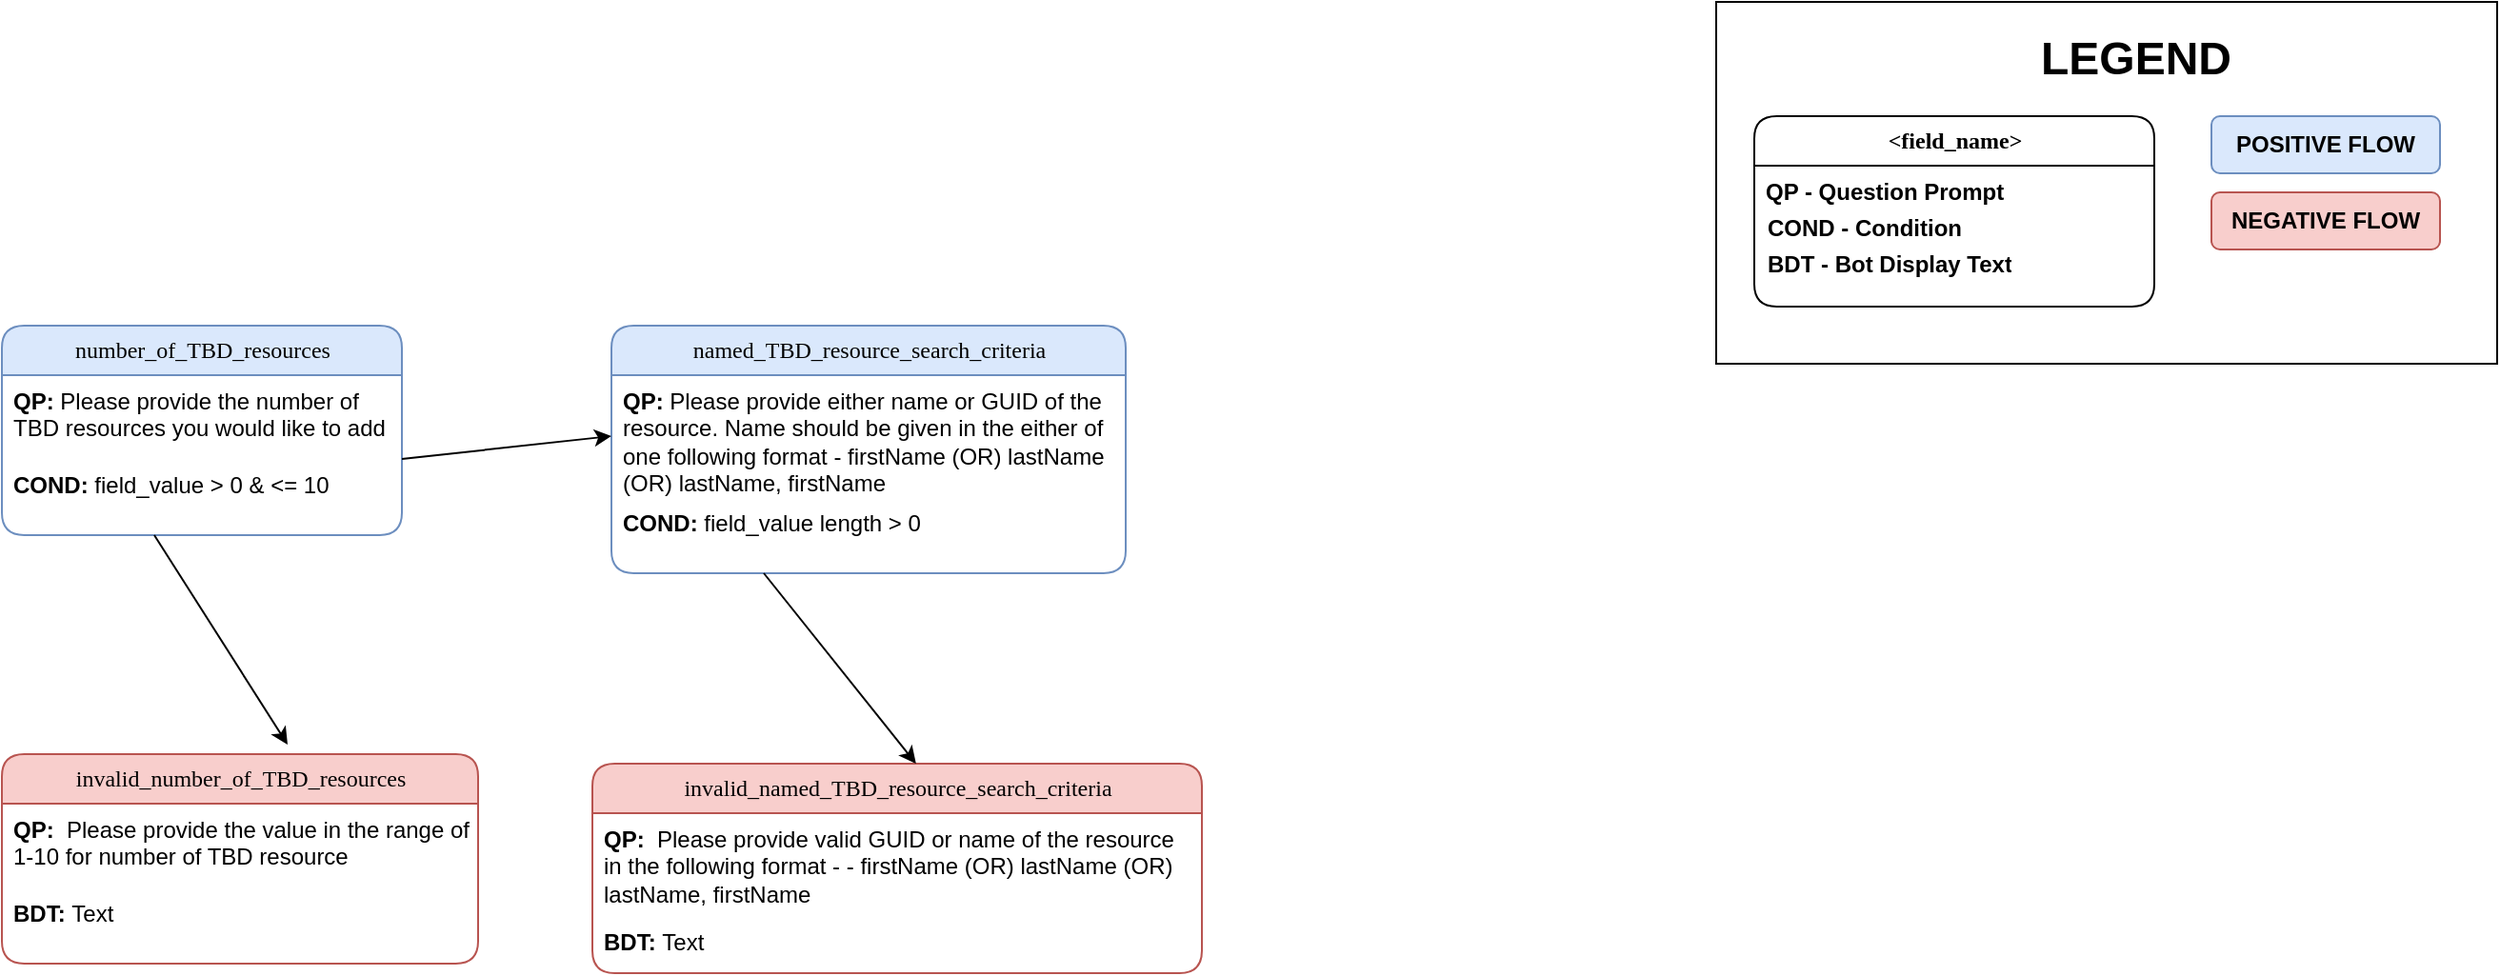 <mxfile version="26.0.4">
  <diagram name="Page-1" id="b520641d-4fe3-3701-9064-5fc419738815">
    <mxGraphModel dx="1306" dy="826" grid="1" gridSize="10" guides="1" tooltips="1" connect="1" arrows="1" fold="1" page="1" pageScale="1" pageWidth="4681" pageHeight="3300" background="none" math="0" shadow="0">
      <root>
        <mxCell id="0" />
        <mxCell id="1" parent="0" />
        <mxCell id="21ea969265ad0168-10" value="number_of_TBD_resources" style="swimlane;html=1;fontStyle=0;childLayout=stackLayout;horizontal=1;startSize=26;fillColor=#dae8fc;horizontalStack=0;resizeParent=1;resizeLast=0;collapsible=1;marginBottom=0;swimlaneFillColor=#ffffff;align=center;rounded=1;shadow=0;comic=0;labelBackgroundColor=none;strokeWidth=1;fontFamily=Verdana;fontSize=12;strokeColor=#6c8ebf;" parent="1" vertex="1">
          <mxGeometry x="150" y="200" width="210" height="110" as="geometry" />
        </mxCell>
        <mxCell id="21ea969265ad0168-11" value="&lt;b&gt;QP: &lt;/b&gt;Please provide the number of TBD resources you would like to add&lt;div&gt;&lt;br&gt;&lt;/div&gt;" style="text;html=1;strokeColor=none;fillColor=none;spacingLeft=4;spacingRight=4;whiteSpace=wrap;overflow=hidden;rotatable=0;points=[[0,0.5],[1,0.5]];portConstraint=eastwest;" parent="21ea969265ad0168-10" vertex="1">
          <mxGeometry y="26" width="210" height="44" as="geometry" />
        </mxCell>
        <mxCell id="21ea969265ad0168-12" value="&lt;b&gt;COND: &lt;/b&gt;field_value &amp;gt; 0 &amp;amp; &amp;lt;= 10" style="text;html=1;strokeColor=none;fillColor=none;spacingLeft=4;spacingRight=4;whiteSpace=wrap;overflow=hidden;rotatable=0;points=[[0,0.5],[1,0.5]];portConstraint=eastwest;" parent="21ea969265ad0168-10" vertex="1">
          <mxGeometry y="70" width="210" height="26" as="geometry" />
        </mxCell>
        <mxCell id="Fwdu9OYfRQx8FBcxNtsd-2" value="named_TBD_resource_search_criteria" style="swimlane;html=1;fontStyle=0;childLayout=stackLayout;horizontal=1;startSize=26;fillColor=#dae8fc;horizontalStack=0;resizeParent=1;resizeLast=0;collapsible=1;marginBottom=0;swimlaneFillColor=#ffffff;align=center;rounded=1;shadow=0;comic=0;labelBackgroundColor=none;strokeWidth=1;fontFamily=Verdana;fontSize=12;strokeColor=#6c8ebf;" vertex="1" parent="1">
          <mxGeometry x="470" y="200" width="270" height="130" as="geometry" />
        </mxCell>
        <mxCell id="Fwdu9OYfRQx8FBcxNtsd-3" value="&lt;b&gt;QP: &lt;/b&gt;Please provide either name or GUID of the resource. Name should be given in the either of one following format - firstName (OR) lastName (OR) lastName, firstName" style="text;html=1;strokeColor=none;fillColor=none;spacingLeft=4;spacingRight=4;whiteSpace=wrap;overflow=hidden;rotatable=0;points=[[0,0.5],[1,0.5]];portConstraint=eastwest;" vertex="1" parent="Fwdu9OYfRQx8FBcxNtsd-2">
          <mxGeometry y="26" width="270" height="64" as="geometry" />
        </mxCell>
        <mxCell id="Fwdu9OYfRQx8FBcxNtsd-4" value="&lt;b&gt;COND: &lt;/b&gt;field_value length &amp;gt; 0" style="text;html=1;strokeColor=none;fillColor=none;spacingLeft=4;spacingRight=4;whiteSpace=wrap;overflow=hidden;rotatable=0;points=[[0,0.5],[1,0.5]];portConstraint=eastwest;" vertex="1" parent="Fwdu9OYfRQx8FBcxNtsd-2">
          <mxGeometry y="90" width="270" height="26" as="geometry" />
        </mxCell>
        <mxCell id="Fwdu9OYfRQx8FBcxNtsd-5" value="invalid_number_of_TBD_resources" style="swimlane;html=1;fontStyle=0;childLayout=stackLayout;horizontal=1;startSize=26;fillColor=#f8cecc;horizontalStack=0;resizeParent=1;resizeLast=0;collapsible=1;marginBottom=0;swimlaneFillColor=#ffffff;align=center;rounded=1;shadow=0;comic=0;labelBackgroundColor=none;strokeWidth=1;fontFamily=Verdana;fontSize=12;strokeColor=#b85450;" vertex="1" parent="1">
          <mxGeometry x="150" y="425" width="250" height="110" as="geometry" />
        </mxCell>
        <mxCell id="Fwdu9OYfRQx8FBcxNtsd-6" value="&lt;b&gt;QP:&amp;nbsp; &lt;/b&gt;Please provide the value in the range of 1-10 for number of TBD resource&lt;div&gt;&lt;br&gt;&lt;/div&gt;" style="text;html=1;strokeColor=none;fillColor=none;spacingLeft=4;spacingRight=4;whiteSpace=wrap;overflow=hidden;rotatable=0;points=[[0,0.5],[1,0.5]];portConstraint=eastwest;" vertex="1" parent="Fwdu9OYfRQx8FBcxNtsd-5">
          <mxGeometry y="26" width="250" height="44" as="geometry" />
        </mxCell>
        <mxCell id="Fwdu9OYfRQx8FBcxNtsd-7" value="&lt;b&gt;BDT: &lt;/b&gt;Text" style="text;html=1;strokeColor=none;fillColor=none;spacingLeft=4;spacingRight=4;whiteSpace=wrap;overflow=hidden;rotatable=0;points=[[0,0.5],[1,0.5]];portConstraint=eastwest;" vertex="1" parent="Fwdu9OYfRQx8FBcxNtsd-5">
          <mxGeometry y="70" width="250" height="26" as="geometry" />
        </mxCell>
        <mxCell id="Fwdu9OYfRQx8FBcxNtsd-15" value="" style="rounded=0;whiteSpace=wrap;html=1;" vertex="1" parent="1">
          <mxGeometry x="1050" y="30" width="410" height="190" as="geometry" />
        </mxCell>
        <mxCell id="Fwdu9OYfRQx8FBcxNtsd-16" value="&lt;b&gt;&amp;lt;field_name&amp;gt;&lt;/b&gt;" style="swimlane;html=1;fontStyle=0;childLayout=stackLayout;horizontal=1;startSize=26;horizontalStack=0;resizeParent=1;resizeLast=0;collapsible=1;marginBottom=0;swimlaneFillColor=#ffffff;align=center;rounded=1;shadow=0;comic=0;labelBackgroundColor=none;strokeWidth=1;fontFamily=Verdana;fontSize=12;" vertex="1" parent="1">
          <mxGeometry x="1070" y="90" width="210" height="100" as="geometry" />
        </mxCell>
        <mxCell id="Fwdu9OYfRQx8FBcxNtsd-18" value="&lt;b&gt;QP - Question Prompt&lt;/b&gt;" style="text;html=1;strokeColor=none;fillColor=none;spacingLeft=4;spacingRight=4;whiteSpace=wrap;overflow=hidden;rotatable=0;points=[[0,0.5],[1,0.5]];portConstraint=eastwest;" vertex="1" parent="Fwdu9OYfRQx8FBcxNtsd-16">
          <mxGeometry y="26" width="210" height="26" as="geometry" />
        </mxCell>
        <mxCell id="Fwdu9OYfRQx8FBcxNtsd-19" value="&lt;b&gt;POSITIVE FLOW&lt;/b&gt;" style="rounded=1;whiteSpace=wrap;html=1;fillColor=#dae8fc;strokeColor=#6c8ebf;" vertex="1" parent="1">
          <mxGeometry x="1310" y="90" width="120" height="30" as="geometry" />
        </mxCell>
        <mxCell id="Fwdu9OYfRQx8FBcxNtsd-20" value="&lt;b&gt;NEGATIVE FLOW&lt;/b&gt;" style="rounded=1;whiteSpace=wrap;html=1;fillColor=#f8cecc;strokeColor=#b85450;" vertex="1" parent="1">
          <mxGeometry x="1310" y="130" width="120" height="30" as="geometry" />
        </mxCell>
        <mxCell id="Fwdu9OYfRQx8FBcxNtsd-22" value="&lt;b&gt;&lt;font style=&quot;font-size: 24px;&quot;&gt;LEGEND&lt;/font&gt;&lt;/b&gt;" style="text;html=1;align=center;verticalAlign=middle;resizable=0;points=[];autosize=1;strokeColor=none;fillColor=none;" vertex="1" parent="1">
          <mxGeometry x="1210" y="40" width="120" height="40" as="geometry" />
        </mxCell>
        <mxCell id="Fwdu9OYfRQx8FBcxNtsd-23" value="&lt;b&gt;COND - Condition&lt;/b&gt;" style="text;html=1;strokeColor=none;fillColor=none;spacingLeft=4;spacingRight=4;whiteSpace=wrap;overflow=hidden;rotatable=0;points=[[0,0.5],[1,0.5]];portConstraint=eastwest;" vertex="1" parent="1">
          <mxGeometry x="1071" y="135" width="210" height="26" as="geometry" />
        </mxCell>
        <mxCell id="Fwdu9OYfRQx8FBcxNtsd-24" value="&lt;b&gt;BDT - Bot Display Text&lt;/b&gt;" style="text;html=1;strokeColor=none;fillColor=none;spacingLeft=4;spacingRight=4;whiteSpace=wrap;overflow=hidden;rotatable=0;points=[[0,0.5],[1,0.5]];portConstraint=eastwest;" vertex="1" parent="1">
          <mxGeometry x="1071" y="154" width="210" height="26" as="geometry" />
        </mxCell>
        <mxCell id="Fwdu9OYfRQx8FBcxNtsd-25" value="invalid_named_TBD_resource_search_criteria" style="swimlane;html=1;fontStyle=0;childLayout=stackLayout;horizontal=1;startSize=26;fillColor=#f8cecc;horizontalStack=0;resizeParent=1;resizeLast=0;collapsible=1;marginBottom=0;swimlaneFillColor=#ffffff;align=center;rounded=1;shadow=0;comic=0;labelBackgroundColor=none;strokeWidth=1;fontFamily=Verdana;fontSize=12;strokeColor=#b85450;" vertex="1" parent="1">
          <mxGeometry x="460" y="430" width="320" height="110" as="geometry" />
        </mxCell>
        <mxCell id="Fwdu9OYfRQx8FBcxNtsd-26" value="&lt;b&gt;QP:&amp;nbsp; &lt;/b&gt;Please provide valid GUID or name of the resource in the following format -&amp;nbsp;- firstName (OR) lastName (OR) lastName, firstName&lt;div&gt;&lt;br&gt;&lt;/div&gt;" style="text;html=1;strokeColor=none;fillColor=none;spacingLeft=4;spacingRight=4;whiteSpace=wrap;overflow=hidden;rotatable=0;points=[[0,0.5],[1,0.5]];portConstraint=eastwest;" vertex="1" parent="Fwdu9OYfRQx8FBcxNtsd-25">
          <mxGeometry y="26" width="320" height="54" as="geometry" />
        </mxCell>
        <mxCell id="Fwdu9OYfRQx8FBcxNtsd-27" value="&lt;b&gt;BDT: &lt;/b&gt;Text" style="text;html=1;strokeColor=none;fillColor=none;spacingLeft=4;spacingRight=4;whiteSpace=wrap;overflow=hidden;rotatable=0;points=[[0,0.5],[1,0.5]];portConstraint=eastwest;" vertex="1" parent="Fwdu9OYfRQx8FBcxNtsd-25">
          <mxGeometry y="80" width="320" height="26" as="geometry" />
        </mxCell>
        <mxCell id="Fwdu9OYfRQx8FBcxNtsd-31" value="" style="endArrow=classic;html=1;rounded=0;entryX=0;entryY=0.5;entryDx=0;entryDy=0;" edge="1" parent="1" target="Fwdu9OYfRQx8FBcxNtsd-3">
          <mxGeometry width="50" height="50" relative="1" as="geometry">
            <mxPoint x="360" y="270" as="sourcePoint" />
            <mxPoint x="410" y="220" as="targetPoint" />
          </mxGeometry>
        </mxCell>
        <mxCell id="Fwdu9OYfRQx8FBcxNtsd-32" value="" style="endArrow=classic;html=1;rounded=0;" edge="1" parent="1">
          <mxGeometry width="50" height="50" relative="1" as="geometry">
            <mxPoint x="230" y="310" as="sourcePoint" />
            <mxPoint x="300" y="420" as="targetPoint" />
          </mxGeometry>
        </mxCell>
        <mxCell id="Fwdu9OYfRQx8FBcxNtsd-33" value="" style="endArrow=classic;html=1;rounded=0;entryX=0.531;entryY=0;entryDx=0;entryDy=0;entryPerimeter=0;" edge="1" parent="1" target="Fwdu9OYfRQx8FBcxNtsd-25">
          <mxGeometry width="50" height="50" relative="1" as="geometry">
            <mxPoint x="550" y="330" as="sourcePoint" />
            <mxPoint x="620" y="440" as="targetPoint" />
          </mxGeometry>
        </mxCell>
      </root>
    </mxGraphModel>
  </diagram>
</mxfile>

